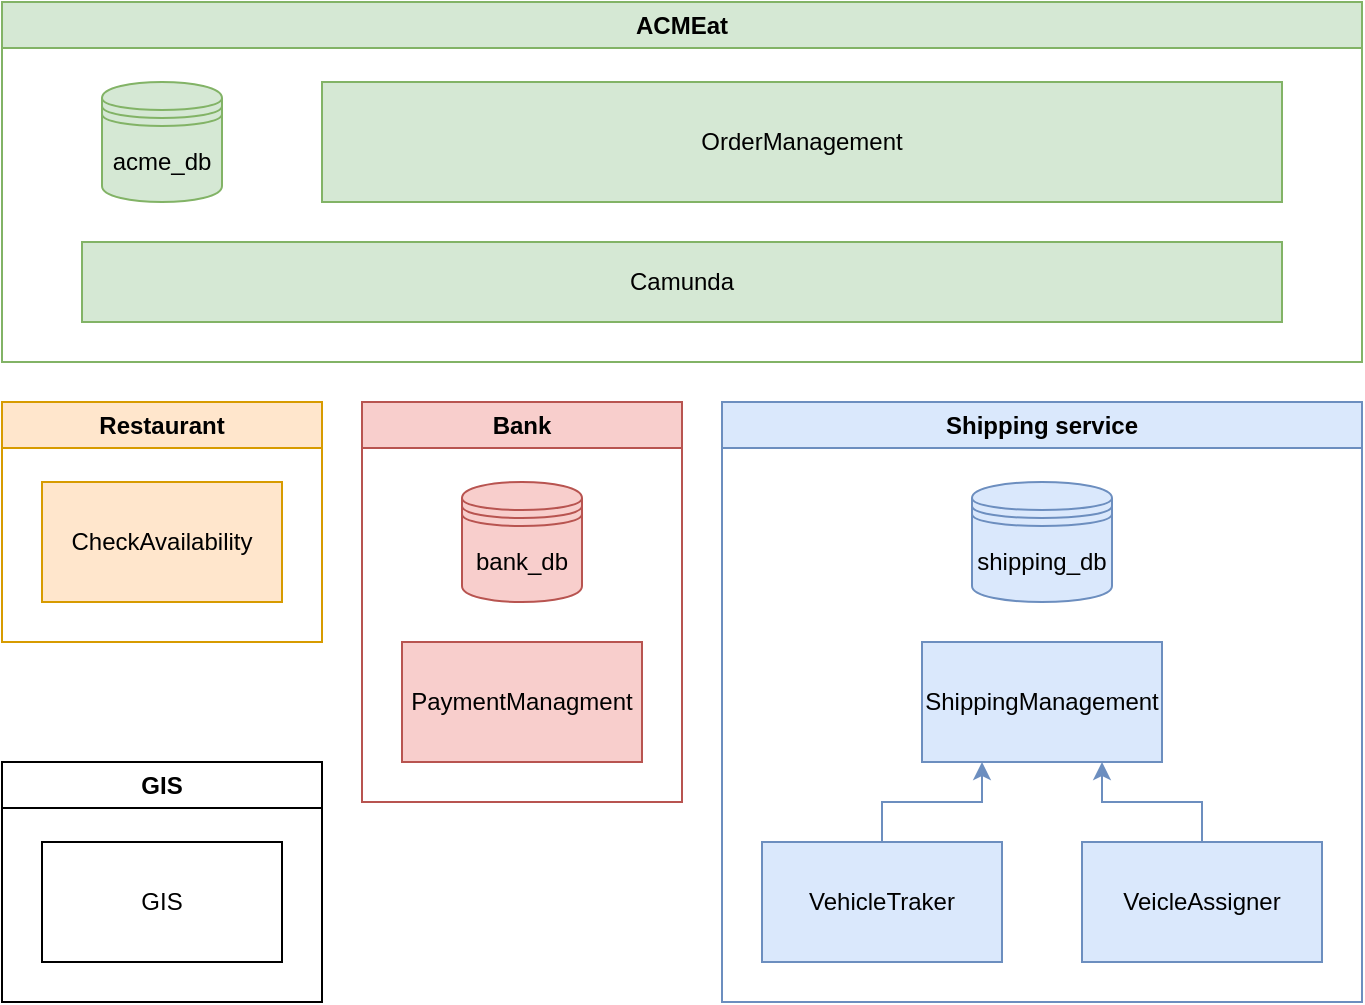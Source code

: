 <mxfile version="27.0.8">
  <diagram name="Page-1" id="qGxAzO6MWqaMB52UzFpw">
    <mxGraphModel grid="1" page="1" gridSize="10" guides="1" tooltips="1" connect="1" arrows="1" fold="1" pageScale="1" pageWidth="827" pageHeight="1169" math="0" shadow="0">
      <root>
        <mxCell id="0" />
        <mxCell id="1" parent="0" />
        <mxCell id="A_x3Jtu8LN7mNgDZE7GU-1" value="ACMEat" style="swimlane;whiteSpace=wrap;html=1;fillColor=#d5e8d4;strokeColor=#82b366;" vertex="1" parent="1">
          <mxGeometry x="40" y="40" width="680" height="180" as="geometry" />
        </mxCell>
        <mxCell id="P5h0NaLtq0g7_I9-aCHz-1" value="OrderManagement" style="rounded=0;whiteSpace=wrap;html=1;fillColor=#d5e8d4;strokeColor=#82b366;" vertex="1" parent="A_x3Jtu8LN7mNgDZE7GU-1">
          <mxGeometry x="160" y="40" width="480" height="60" as="geometry" />
        </mxCell>
        <mxCell id="A_x3Jtu8LN7mNgDZE7GU-2" value="acme_db" style="shape=datastore;whiteSpace=wrap;html=1;fillColor=#d5e8d4;strokeColor=#82b366;" vertex="1" parent="A_x3Jtu8LN7mNgDZE7GU-1">
          <mxGeometry x="50" y="40" width="60" height="60" as="geometry" />
        </mxCell>
        <mxCell id="1hNFA9kN7LLQxNNl0CqH-1" value="Camunda" style="rounded=0;whiteSpace=wrap;html=1;fillColor=#d5e8d4;strokeColor=#82b366;" vertex="1" parent="A_x3Jtu8LN7mNgDZE7GU-1">
          <mxGeometry x="40" y="120" width="600" height="40" as="geometry" />
        </mxCell>
        <mxCell id="A_x3Jtu8LN7mNgDZE7GU-3" value="Bank" style="swimlane;whiteSpace=wrap;html=1;fillColor=#f8cecc;strokeColor=#b85450;" vertex="1" parent="1">
          <mxGeometry x="220" y="240" width="160" height="200" as="geometry" />
        </mxCell>
        <mxCell id="A_x3Jtu8LN7mNgDZE7GU-4" value="PaymentManagment" style="rounded=0;whiteSpace=wrap;html=1;fillColor=#f8cecc;strokeColor=#b85450;" vertex="1" parent="A_x3Jtu8LN7mNgDZE7GU-3">
          <mxGeometry x="20" y="120" width="120" height="60" as="geometry" />
        </mxCell>
        <mxCell id="A_x3Jtu8LN7mNgDZE7GU-8" value="bank_db" style="shape=datastore;whiteSpace=wrap;html=1;fillColor=#f8cecc;strokeColor=#b85450;" vertex="1" parent="A_x3Jtu8LN7mNgDZE7GU-3">
          <mxGeometry x="50" y="40" width="60" height="60" as="geometry" />
        </mxCell>
        <mxCell id="A_x3Jtu8LN7mNgDZE7GU-10" value="Restaurant" style="swimlane;whiteSpace=wrap;html=1;startSize=23;fillColor=#ffe6cc;strokeColor=#d79b00;" vertex="1" parent="1">
          <mxGeometry x="40" y="240" width="160" height="120" as="geometry" />
        </mxCell>
        <mxCell id="A_x3Jtu8LN7mNgDZE7GU-11" value="CheckAvailability" style="rounded=0;whiteSpace=wrap;html=1;fillColor=#ffe6cc;strokeColor=#d79b00;" vertex="1" parent="A_x3Jtu8LN7mNgDZE7GU-10">
          <mxGeometry x="20" y="40" width="120" height="60" as="geometry" />
        </mxCell>
        <mxCell id="A_x3Jtu8LN7mNgDZE7GU-13" value="Shipping service" style="swimlane;whiteSpace=wrap;html=1;fillColor=#dae8fc;strokeColor=#6c8ebf;" vertex="1" parent="1">
          <mxGeometry x="400" y="240" width="320" height="300" as="geometry" />
        </mxCell>
        <mxCell id="A_x3Jtu8LN7mNgDZE7GU-22" style="edgeStyle=orthogonalEdgeStyle;rounded=0;orthogonalLoop=1;jettySize=auto;html=1;entryX=0.25;entryY=1;entryDx=0;entryDy=0;fillColor=#dae8fc;strokeColor=#6c8ebf;" edge="1" parent="A_x3Jtu8LN7mNgDZE7GU-13" source="A_x3Jtu8LN7mNgDZE7GU-14" target="A_x3Jtu8LN7mNgDZE7GU-16">
          <mxGeometry relative="1" as="geometry" />
        </mxCell>
        <mxCell id="A_x3Jtu8LN7mNgDZE7GU-14" value="VehicleTraker" style="rounded=0;whiteSpace=wrap;html=1;fillColor=#dae8fc;strokeColor=#6c8ebf;" vertex="1" parent="A_x3Jtu8LN7mNgDZE7GU-13">
          <mxGeometry x="20" y="220" width="120" height="60" as="geometry" />
        </mxCell>
        <mxCell id="A_x3Jtu8LN7mNgDZE7GU-16" value="ShippingManagement" style="rounded=0;whiteSpace=wrap;html=1;fillColor=#dae8fc;strokeColor=#6c8ebf;" vertex="1" parent="A_x3Jtu8LN7mNgDZE7GU-13">
          <mxGeometry x="100" y="120" width="120" height="60" as="geometry" />
        </mxCell>
        <mxCell id="A_x3Jtu8LN7mNgDZE7GU-23" style="edgeStyle=orthogonalEdgeStyle;rounded=0;orthogonalLoop=1;jettySize=auto;html=1;entryX=0.75;entryY=1;entryDx=0;entryDy=0;fillColor=#dae8fc;strokeColor=#6c8ebf;" edge="1" parent="A_x3Jtu8LN7mNgDZE7GU-13" source="A_x3Jtu8LN7mNgDZE7GU-17" target="A_x3Jtu8LN7mNgDZE7GU-16">
          <mxGeometry relative="1" as="geometry" />
        </mxCell>
        <mxCell id="A_x3Jtu8LN7mNgDZE7GU-17" value="VeicleAssigner" style="rounded=0;whiteSpace=wrap;html=1;fillColor=#dae8fc;strokeColor=#6c8ebf;" vertex="1" parent="A_x3Jtu8LN7mNgDZE7GU-13">
          <mxGeometry x="180" y="220" width="120" height="60" as="geometry" />
        </mxCell>
        <mxCell id="A_x3Jtu8LN7mNgDZE7GU-18" value="shipping_db" style="shape=datastore;whiteSpace=wrap;html=1;fillColor=#dae8fc;strokeColor=#6c8ebf;" vertex="1" parent="A_x3Jtu8LN7mNgDZE7GU-13">
          <mxGeometry x="125" y="40" width="70" height="60" as="geometry" />
        </mxCell>
        <mxCell id="A_x3Jtu8LN7mNgDZE7GU-19" value="GIS" style="swimlane;whiteSpace=wrap;html=1;" vertex="1" parent="1">
          <mxGeometry x="40" y="420" width="160" height="120" as="geometry" />
        </mxCell>
        <mxCell id="A_x3Jtu8LN7mNgDZE7GU-20" value="GIS" style="rounded=0;whiteSpace=wrap;html=1;" vertex="1" parent="A_x3Jtu8LN7mNgDZE7GU-19">
          <mxGeometry x="20" y="40" width="120" height="60" as="geometry" />
        </mxCell>
      </root>
    </mxGraphModel>
  </diagram>
</mxfile>
